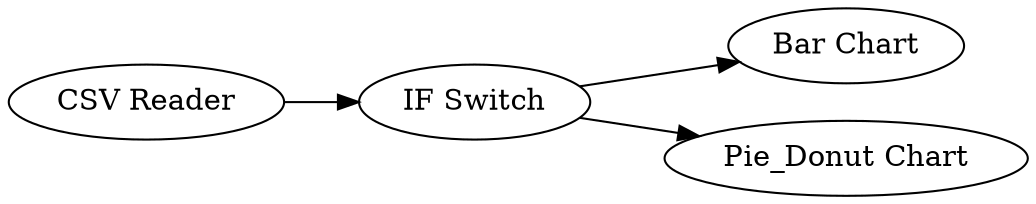 digraph {
	29 [label="CSV Reader"]
	30 [label="IF Switch"]
	31 [label="Bar Chart"]
	32 [label="Pie_Donut Chart"]
	29 -> 30
	30 -> 31
	30 -> 32
	rankdir=LR
}

